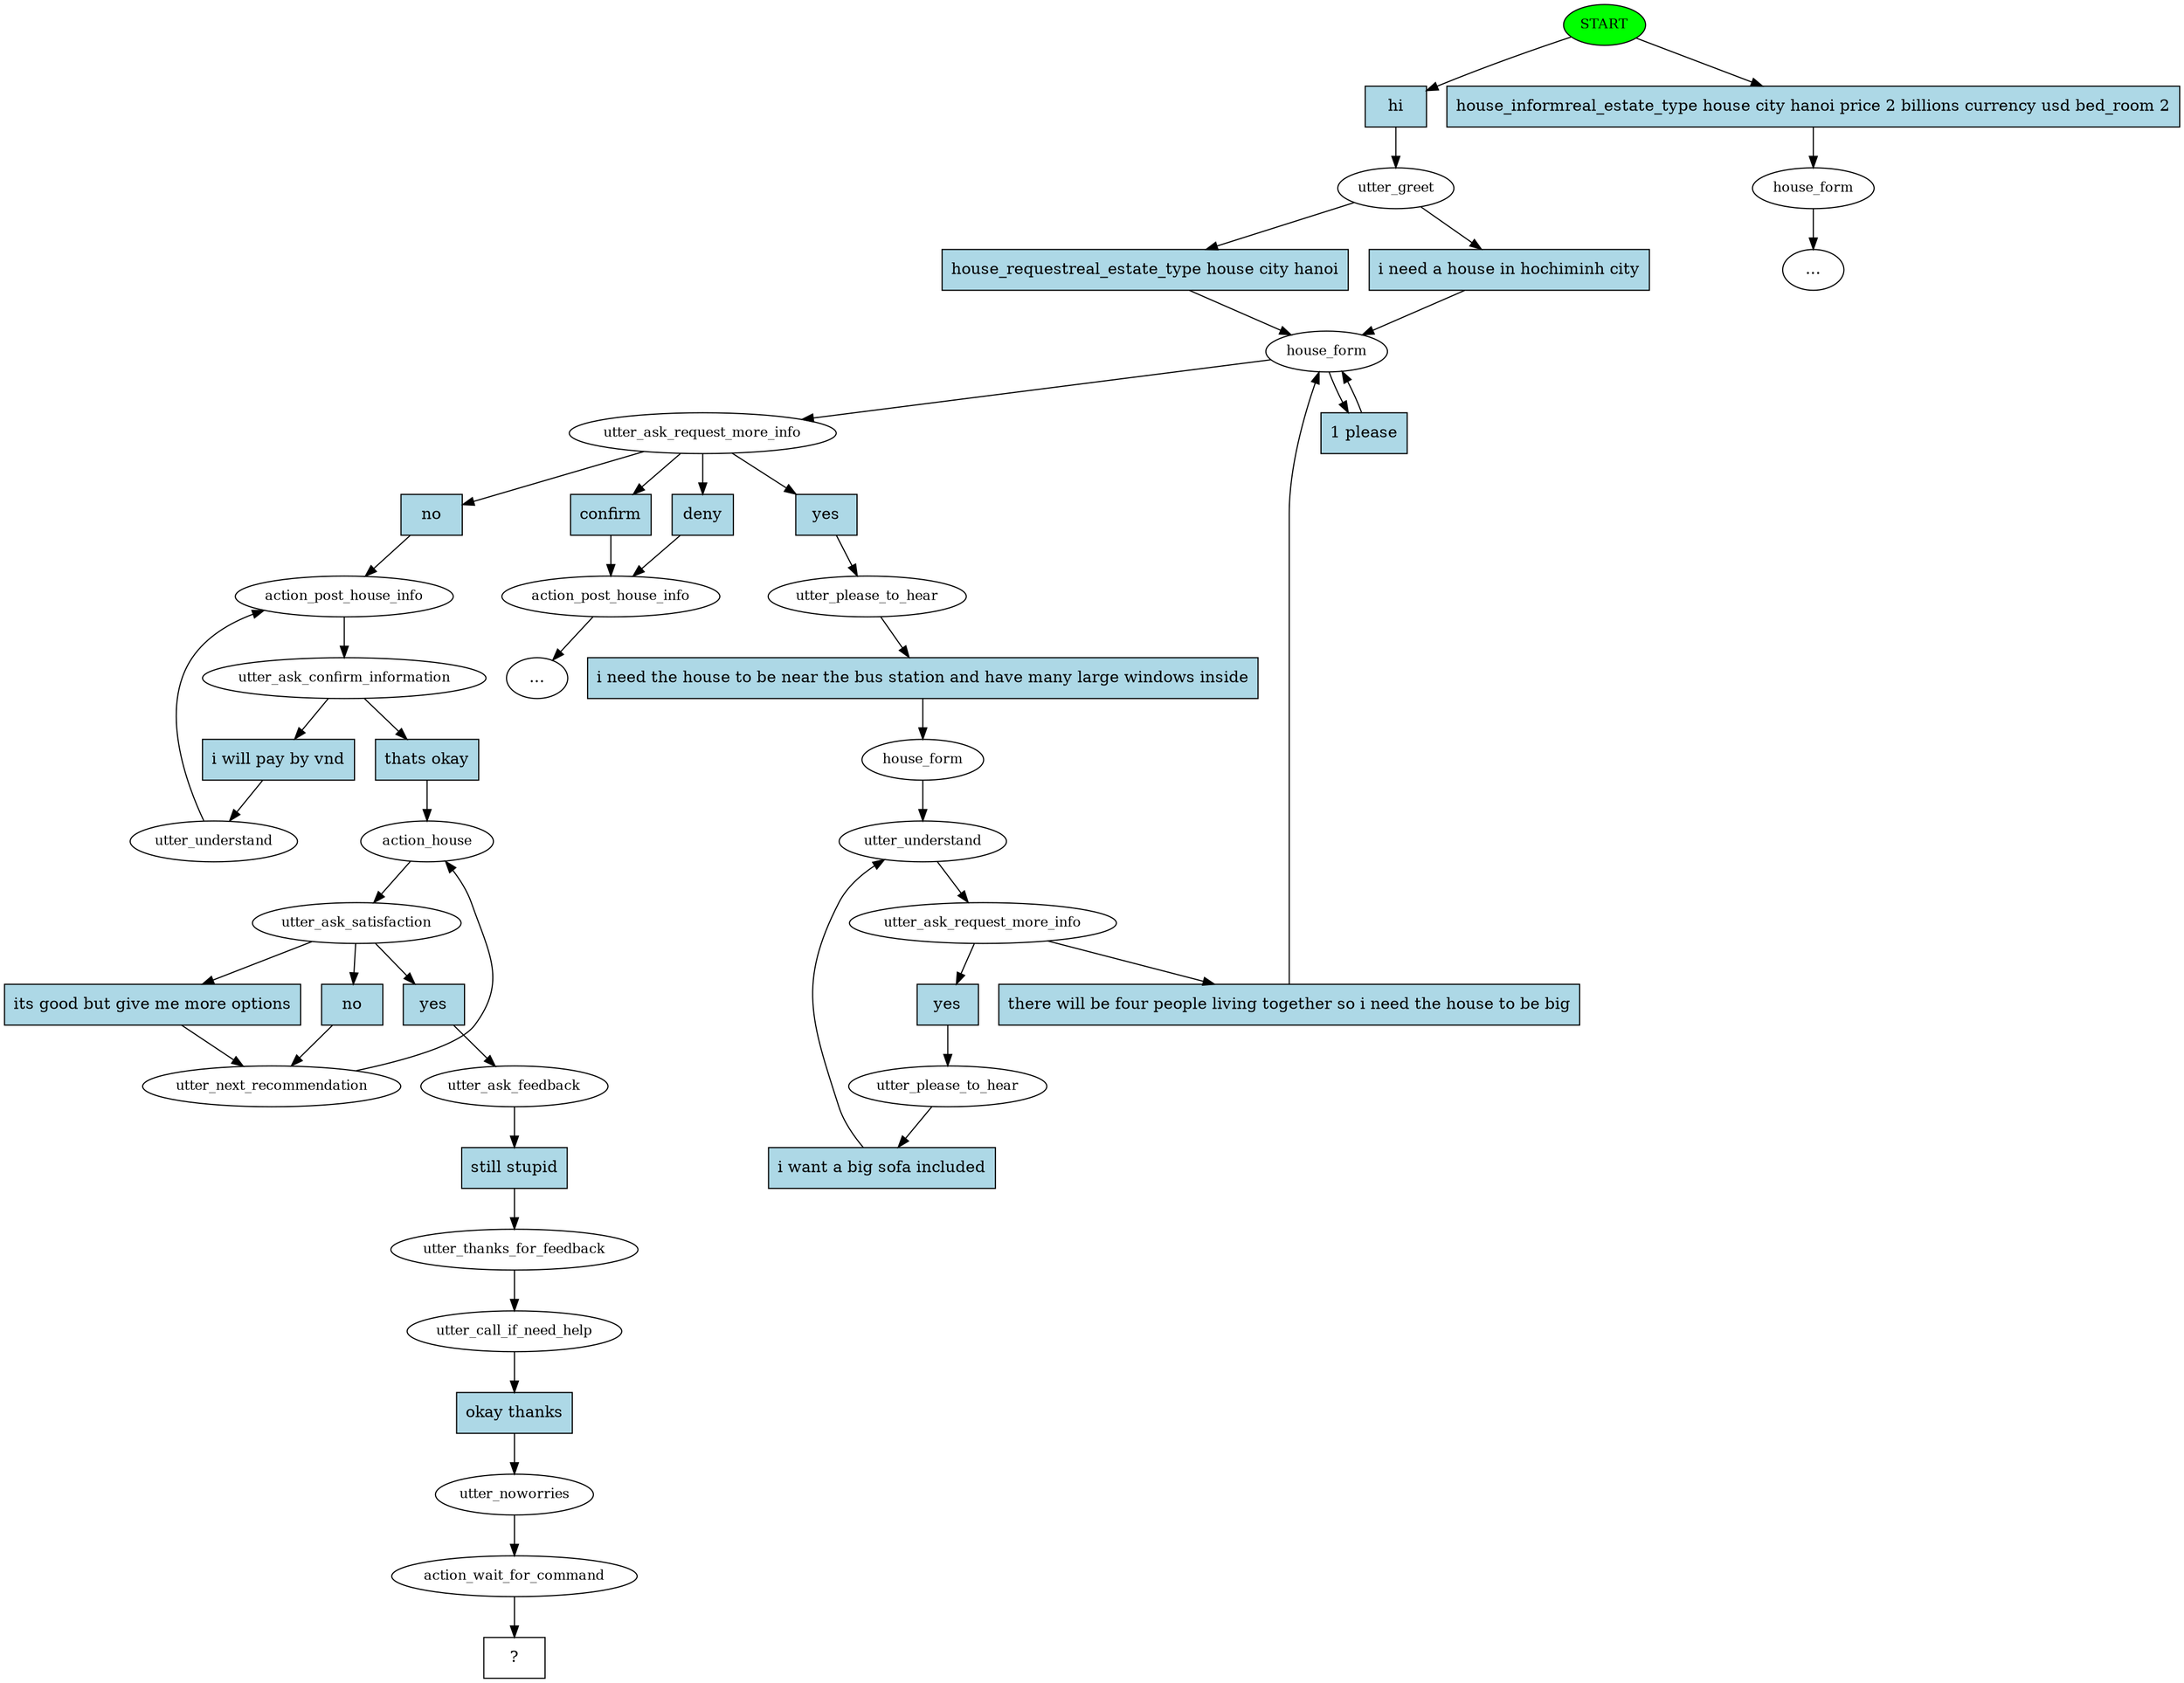 digraph  {
0 [class="start active", fillcolor=green, fontsize=12, label=START, style=filled];
1 [class=active, fontsize=12, label=utter_greet];
2 [class=active, fontsize=12, label=house_form];
3 [class=active, fontsize=12, label=utter_ask_request_more_info];
4 [class="", fontsize=12, label=action_post_house_info];
"-578" [class=ellipsis, label="..."];
2305 [class="", fontsize=12, label=house_form];
"-642" [class=ellipsis, label="..."];
2378 [class=active, fontsize=12, label=utter_please_to_hear];
2379 [class=active, fontsize=12, label=house_form];
2380 [class=active, fontsize=12, label=utter_understand];
2381 [class=active, fontsize=12, label=utter_ask_request_more_info];
2382 [class=active, fontsize=12, label=utter_please_to_hear];
2387 [class=active, fontsize=12, label=action_post_house_info];
2388 [class=active, fontsize=12, label=utter_ask_confirm_information];
2389 [class=active, fontsize=12, label=utter_understand];
2392 [class=active, fontsize=12, label=action_house];
2393 [class=active, fontsize=12, label=utter_ask_satisfaction];
2394 [class=active, fontsize=12, label=utter_next_recommendation];
2400 [class=active, fontsize=12, label=utter_ask_feedback];
2401 [class=active, fontsize=12, label=utter_thanks_for_feedback];
2402 [class=active, fontsize=12, label=utter_call_if_need_help];
2403 [class=active, fontsize=12, label=utter_noworries];
2404 [class=active, fontsize=12, label=action_wait_for_command];
2405 [class="intent dashed active", label="  ?  ", shape=rect];
2406 [class="intent active", fillcolor=lightblue, label=hi, shape=rect, style=filled];
2407 [class=intent, fillcolor=lightblue, label="house_informreal_estate_type house city hanoi price 2 billions currency usd bed_room 2", shape=rect, style=filled];
2408 [class=intent, fillcolor=lightblue, label="house_requestreal_estate_type house city hanoi", shape=rect, style=filled];
2409 [class="intent active", fillcolor=lightblue, label="i need a house in hochiminh city", shape=rect, style=filled];
2410 [class="intent active", fillcolor=lightblue, label="1 please", shape=rect, style=filled];
2411 [class=intent, fillcolor=lightblue, label=deny, shape=rect, style=filled];
2412 [class=intent, fillcolor=lightblue, label=confirm, shape=rect, style=filled];
2413 [class="intent active", fillcolor=lightblue, label=yes, shape=rect, style=filled];
2414 [class="intent active", fillcolor=lightblue, label=no, shape=rect, style=filled];
2415 [class="intent active", fillcolor=lightblue, label="i need the house to be near the bus station and have many large windows inside", shape=rect, style=filled];
2416 [class="intent active", fillcolor=lightblue, label=yes, shape=rect, style=filled];
2417 [class="intent active", fillcolor=lightblue, label="there will be four people living together so i need the house to be big", shape=rect, style=filled];
2418 [class="intent active", fillcolor=lightblue, label="i want a big sofa included", shape=rect, style=filled];
2419 [class="intent active", fillcolor=lightblue, label="i will pay by vnd", shape=rect, style=filled];
2420 [class="intent active", fillcolor=lightblue, label="thats okay", shape=rect, style=filled];
2421 [class="intent active", fillcolor=lightblue, label=no, shape=rect, style=filled];
2422 [class="intent active", fillcolor=lightblue, label="its good but give me more options", shape=rect, style=filled];
2423 [class="intent active", fillcolor=lightblue, label=yes, shape=rect, style=filled];
2424 [class="intent active", fillcolor=lightblue, label="still stupid", shape=rect, style=filled];
2425 [class="intent active", fillcolor=lightblue, label="okay thanks", shape=rect, style=filled];
0 -> 2406  [class=active, key=0];
0 -> 2407  [class="", key=0];
1 -> 2408  [class="", key=0];
1 -> 2409  [class=active, key=0];
2 -> 3  [class=active, key=NONE, label=""];
2 -> 2410  [class=active, key=0];
3 -> 2411  [class="", key=0];
3 -> 2412  [class="", key=0];
3 -> 2413  [class=active, key=0];
3 -> 2414  [class=active, key=0];
4 -> "-578"  [class="", key=NONE, label=""];
2305 -> "-642"  [class="", key=NONE, label=""];
2378 -> 2415  [class=active, key=0];
2379 -> 2380  [class=active, key=NONE, label=""];
2380 -> 2381  [class=active, key=NONE, label=""];
2381 -> 2416  [class=active, key=0];
2381 -> 2417  [class=active, key=0];
2382 -> 2418  [class=active, key=0];
2387 -> 2388  [class=active, key=NONE, label=""];
2388 -> 2419  [class=active, key=0];
2388 -> 2420  [class=active, key=0];
2389 -> 2387  [class=active, key=NONE, label=""];
2392 -> 2393  [class=active, key=NONE, label=""];
2393 -> 2421  [class=active, key=0];
2393 -> 2422  [class=active, key=0];
2393 -> 2423  [class=active, key=0];
2394 -> 2392  [class=active, key=NONE, label=""];
2400 -> 2424  [class=active, key=0];
2401 -> 2402  [class=active, key=NONE, label=""];
2402 -> 2425  [class=active, key=0];
2403 -> 2404  [class=active, key=NONE, label=""];
2404 -> 2405  [class=active, key=NONE, label=""];
2406 -> 1  [class=active, key=0];
2407 -> 2305  [class="", key=0];
2408 -> 2  [class="", key=0];
2409 -> 2  [class=active, key=0];
2410 -> 2  [class=active, key=0];
2411 -> 4  [class="", key=0];
2412 -> 4  [class="", key=0];
2413 -> 2378  [class=active, key=0];
2414 -> 2387  [class=active, key=0];
2415 -> 2379  [class=active, key=0];
2416 -> 2382  [class=active, key=0];
2417 -> 2  [class=active, key=0];
2418 -> 2380  [class=active, key=0];
2419 -> 2389  [class=active, key=0];
2420 -> 2392  [class=active, key=0];
2421 -> 2394  [class=active, key=0];
2422 -> 2394  [class=active, key=0];
2423 -> 2400  [class=active, key=0];
2424 -> 2401  [class=active, key=0];
2425 -> 2403  [class=active, key=0];
}
